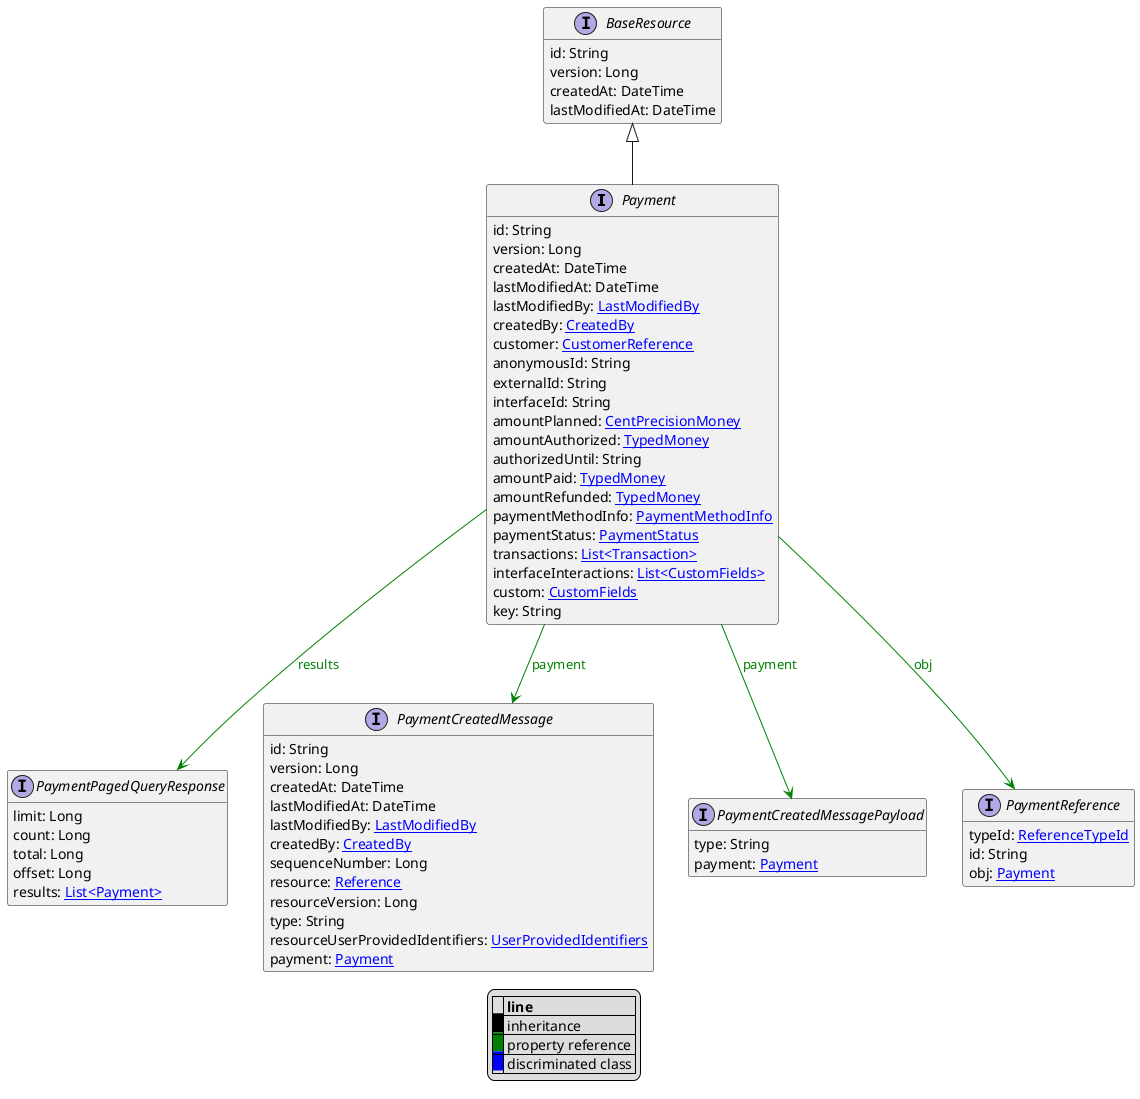@startuml

hide empty fields
hide empty methods
legend
|= |= line |
|<back:black>   </back>| inheritance |
|<back:green>   </back>| property reference |
|<back:blue>   </back>| discriminated class |
endlegend
interface Payment [[Payment.svg]] extends BaseResource {
    id: String
    version: Long
    createdAt: DateTime
    lastModifiedAt: DateTime
    lastModifiedBy: [[LastModifiedBy.svg LastModifiedBy]]
    createdBy: [[CreatedBy.svg CreatedBy]]
    customer: [[CustomerReference.svg CustomerReference]]
    anonymousId: String
    externalId: String
    interfaceId: String
    amountPlanned: [[CentPrecisionMoney.svg CentPrecisionMoney]]
    amountAuthorized: [[TypedMoney.svg TypedMoney]]
    authorizedUntil: String
    amountPaid: [[TypedMoney.svg TypedMoney]]
    amountRefunded: [[TypedMoney.svg TypedMoney]]
    paymentMethodInfo: [[PaymentMethodInfo.svg PaymentMethodInfo]]
    paymentStatus: [[PaymentStatus.svg PaymentStatus]]
    transactions: [[Transaction.svg List<Transaction>]]
    interfaceInteractions: [[CustomFields.svg List<CustomFields>]]
    custom: [[CustomFields.svg CustomFields]]
    key: String
}
interface BaseResource [[BaseResource.svg]]  {
    id: String
    version: Long
    createdAt: DateTime
    lastModifiedAt: DateTime
}


interface PaymentPagedQueryResponse [[PaymentPagedQueryResponse.svg]]  {
    limit: Long
    count: Long
    total: Long
    offset: Long
    results: [[Payment.svg List<Payment>]]
}
interface PaymentCreatedMessage [[PaymentCreatedMessage.svg]]  {
    id: String
    version: Long
    createdAt: DateTime
    lastModifiedAt: DateTime
    lastModifiedBy: [[LastModifiedBy.svg LastModifiedBy]]
    createdBy: [[CreatedBy.svg CreatedBy]]
    sequenceNumber: Long
    resource: [[Reference.svg Reference]]
    resourceVersion: Long
    type: String
    resourceUserProvidedIdentifiers: [[UserProvidedIdentifiers.svg UserProvidedIdentifiers]]
    payment: [[Payment.svg Payment]]
}
interface PaymentCreatedMessagePayload [[PaymentCreatedMessagePayload.svg]]  {
    type: String
    payment: [[Payment.svg Payment]]
}
interface PaymentReference [[PaymentReference.svg]]  {
    typeId: [[ReferenceTypeId.svg ReferenceTypeId]]
    id: String
    obj: [[Payment.svg Payment]]
}

Payment --> PaymentPagedQueryResponse #green;text:green : "results"
Payment --> PaymentCreatedMessage #green;text:green : "payment"
Payment --> PaymentCreatedMessagePayload #green;text:green : "payment"
Payment --> PaymentReference #green;text:green : "obj"
@enduml
